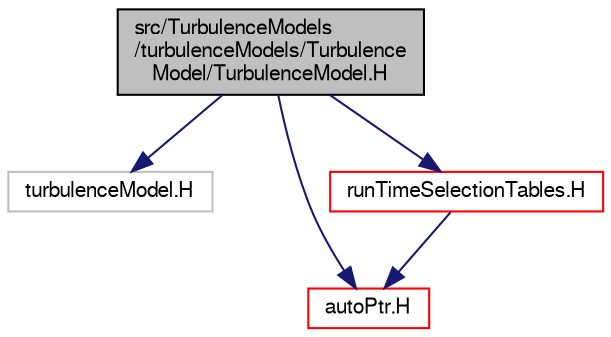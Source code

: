 digraph "src/TurbulenceModels/turbulenceModels/TurbulenceModel/TurbulenceModel.H"
{
  bgcolor="transparent";
  edge [fontname="FreeSans",fontsize="10",labelfontname="FreeSans",labelfontsize="10"];
  node [fontname="FreeSans",fontsize="10",shape=record];
  Node0 [label="src/TurbulenceModels\l/turbulenceModels/Turbulence\lModel/TurbulenceModel.H",height=0.2,width=0.4,color="black", fillcolor="grey75", style="filled", fontcolor="black"];
  Node0 -> Node1 [color="midnightblue",fontsize="10",style="solid",fontname="FreeSans"];
  Node1 [label="turbulenceModel.H",height=0.2,width=0.4,color="grey75"];
  Node0 -> Node2 [color="midnightblue",fontsize="10",style="solid",fontname="FreeSans"];
  Node2 [label="autoPtr.H",height=0.2,width=0.4,color="red",URL="$a11078.html"];
  Node0 -> Node42 [color="midnightblue",fontsize="10",style="solid",fontname="FreeSans"];
  Node42 [label="runTimeSelectionTables.H",height=0.2,width=0.4,color="red",URL="$a09266.html",tooltip="Macros to ease declaration of run-time selection tables. "];
  Node42 -> Node2 [color="midnightblue",fontsize="10",style="solid",fontname="FreeSans"];
}
